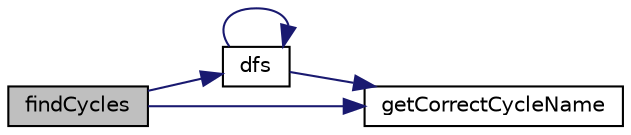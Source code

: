 digraph "findCycles"
{
  edge [fontname="Helvetica",fontsize="10",labelfontname="Helvetica",labelfontsize="10"];
  node [fontname="Helvetica",fontsize="10",shape=record];
  rankdir="LR";
  Node6 [label="findCycles",height=0.2,width=0.4,color="black", fillcolor="grey75", style="filled", fontcolor="black"];
  Node6 -> Node7 [color="midnightblue",fontsize="10",style="solid",fontname="Helvetica"];
  Node7 [label="dfs",height=0.2,width=0.4,color="black", fillcolor="white", style="filled",URL="$_cycles_in_the_graph_8cpp.html#a95781686d01ba667cfeda4049582846e"];
  Node7 -> Node7 [color="midnightblue",fontsize="10",style="solid",fontname="Helvetica"];
  Node7 -> Node8 [color="midnightblue",fontsize="10",style="solid",fontname="Helvetica"];
  Node8 [label="getCorrectCycleName",height=0.2,width=0.4,color="black", fillcolor="white", style="filled",URL="$_cycles_in_the_graph_8cpp.html#afc9b7ad81ad9ce712523bbc58b777755"];
  Node6 -> Node8 [color="midnightblue",fontsize="10",style="solid",fontname="Helvetica"];
}
